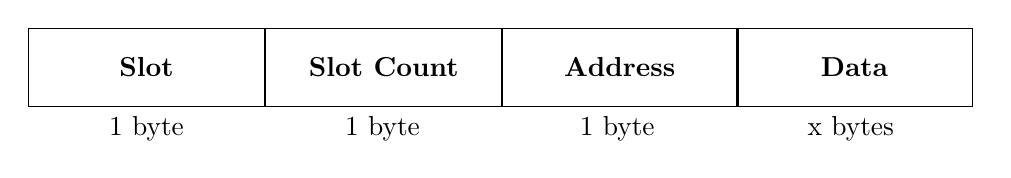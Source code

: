 \resizebox{1\textwidth}{!}{%
\begin{tikzpicture}[scale=\textwidth]
\node[draw, align = center, 
		minimum width=0.25\textwidth, 
		minimum height=10mm,
		label=below:1 byte] 
	(slot) at (0,0)
	{\textbf{Slot}};
\node[draw, right = 0cm of slot,
		minimum width=0.25\textwidth, 
		minimum height=10mm,
		label=below:1 byte]
	(slotcnt)
	{\textbf{Slot Count}};
\node[draw, right = 0cm of slotcnt,
		minimum width=0.25\textwidth, 
		minimum height=10mm,
		label=below:1 byte]
	(addr)
	{\textbf{Address}};
\node[draw, right = 0cm of addr,
		minimum width=0.25\textwidth, 
		minimum height=10mm,
		label=below:x bytes]
	(mode)
	{\textbf{Data}};
\end{tikzpicture}
}%